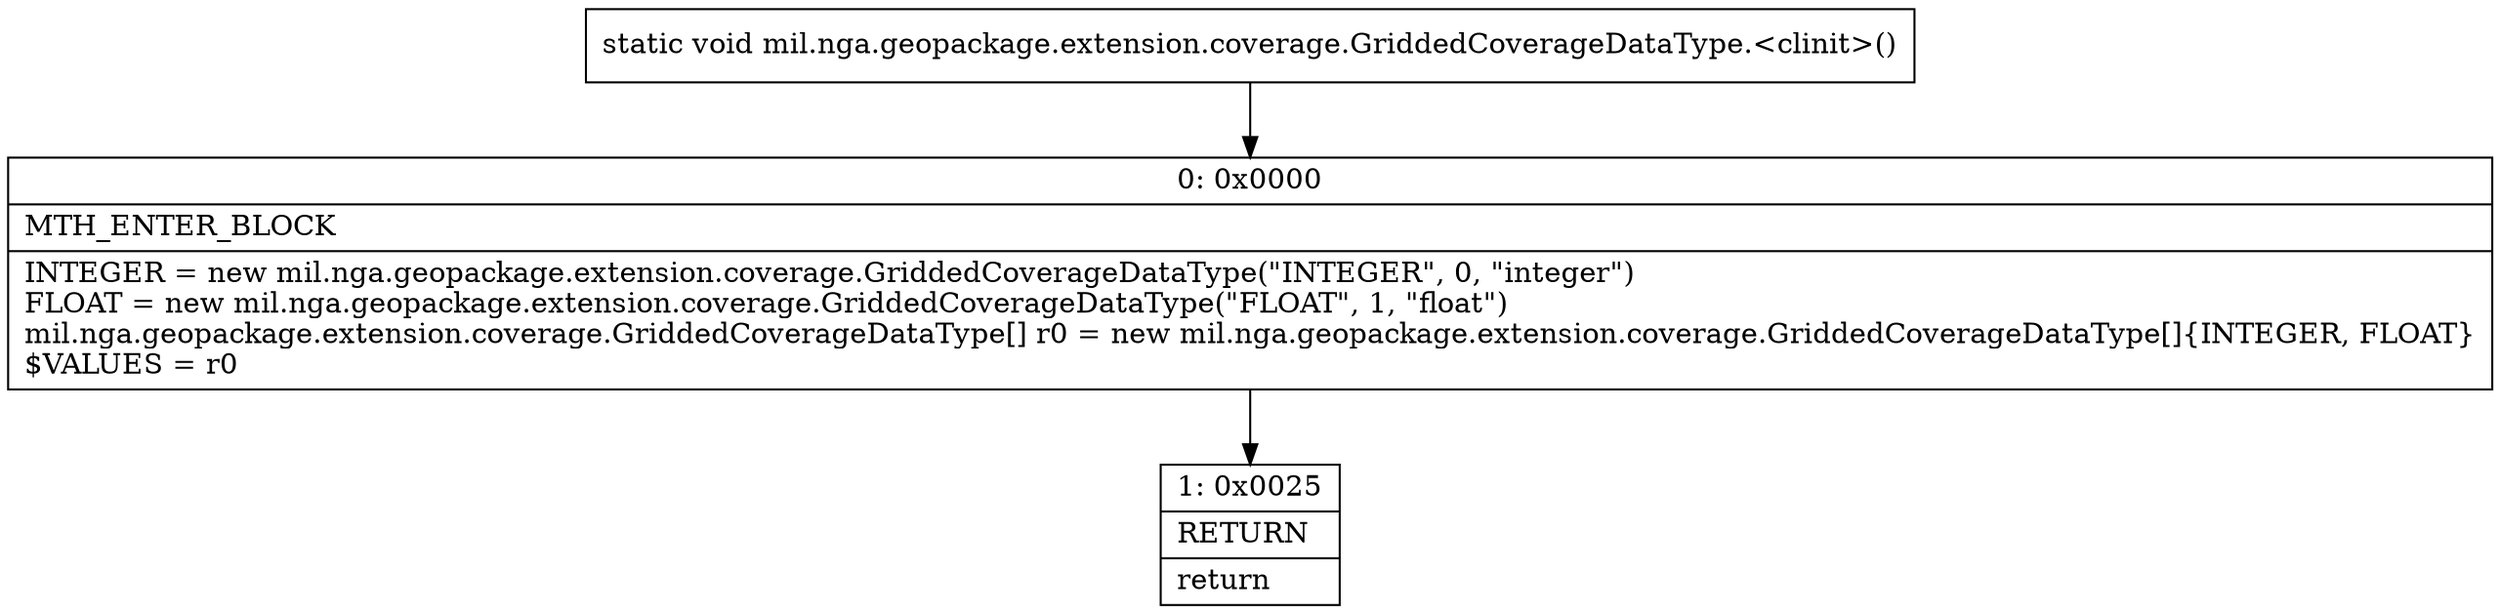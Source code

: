 digraph "CFG formil.nga.geopackage.extension.coverage.GriddedCoverageDataType.\<clinit\>()V" {
Node_0 [shape=record,label="{0\:\ 0x0000|MTH_ENTER_BLOCK\l|INTEGER = new mil.nga.geopackage.extension.coverage.GriddedCoverageDataType(\"INTEGER\", 0, \"integer\")\lFLOAT = new mil.nga.geopackage.extension.coverage.GriddedCoverageDataType(\"FLOAT\", 1, \"float\")\lmil.nga.geopackage.extension.coverage.GriddedCoverageDataType[] r0 = new mil.nga.geopackage.extension.coverage.GriddedCoverageDataType[]\{INTEGER, FLOAT\}\l$VALUES = r0\l}"];
Node_1 [shape=record,label="{1\:\ 0x0025|RETURN\l|return\l}"];
MethodNode[shape=record,label="{static void mil.nga.geopackage.extension.coverage.GriddedCoverageDataType.\<clinit\>() }"];
MethodNode -> Node_0;
Node_0 -> Node_1;
}

